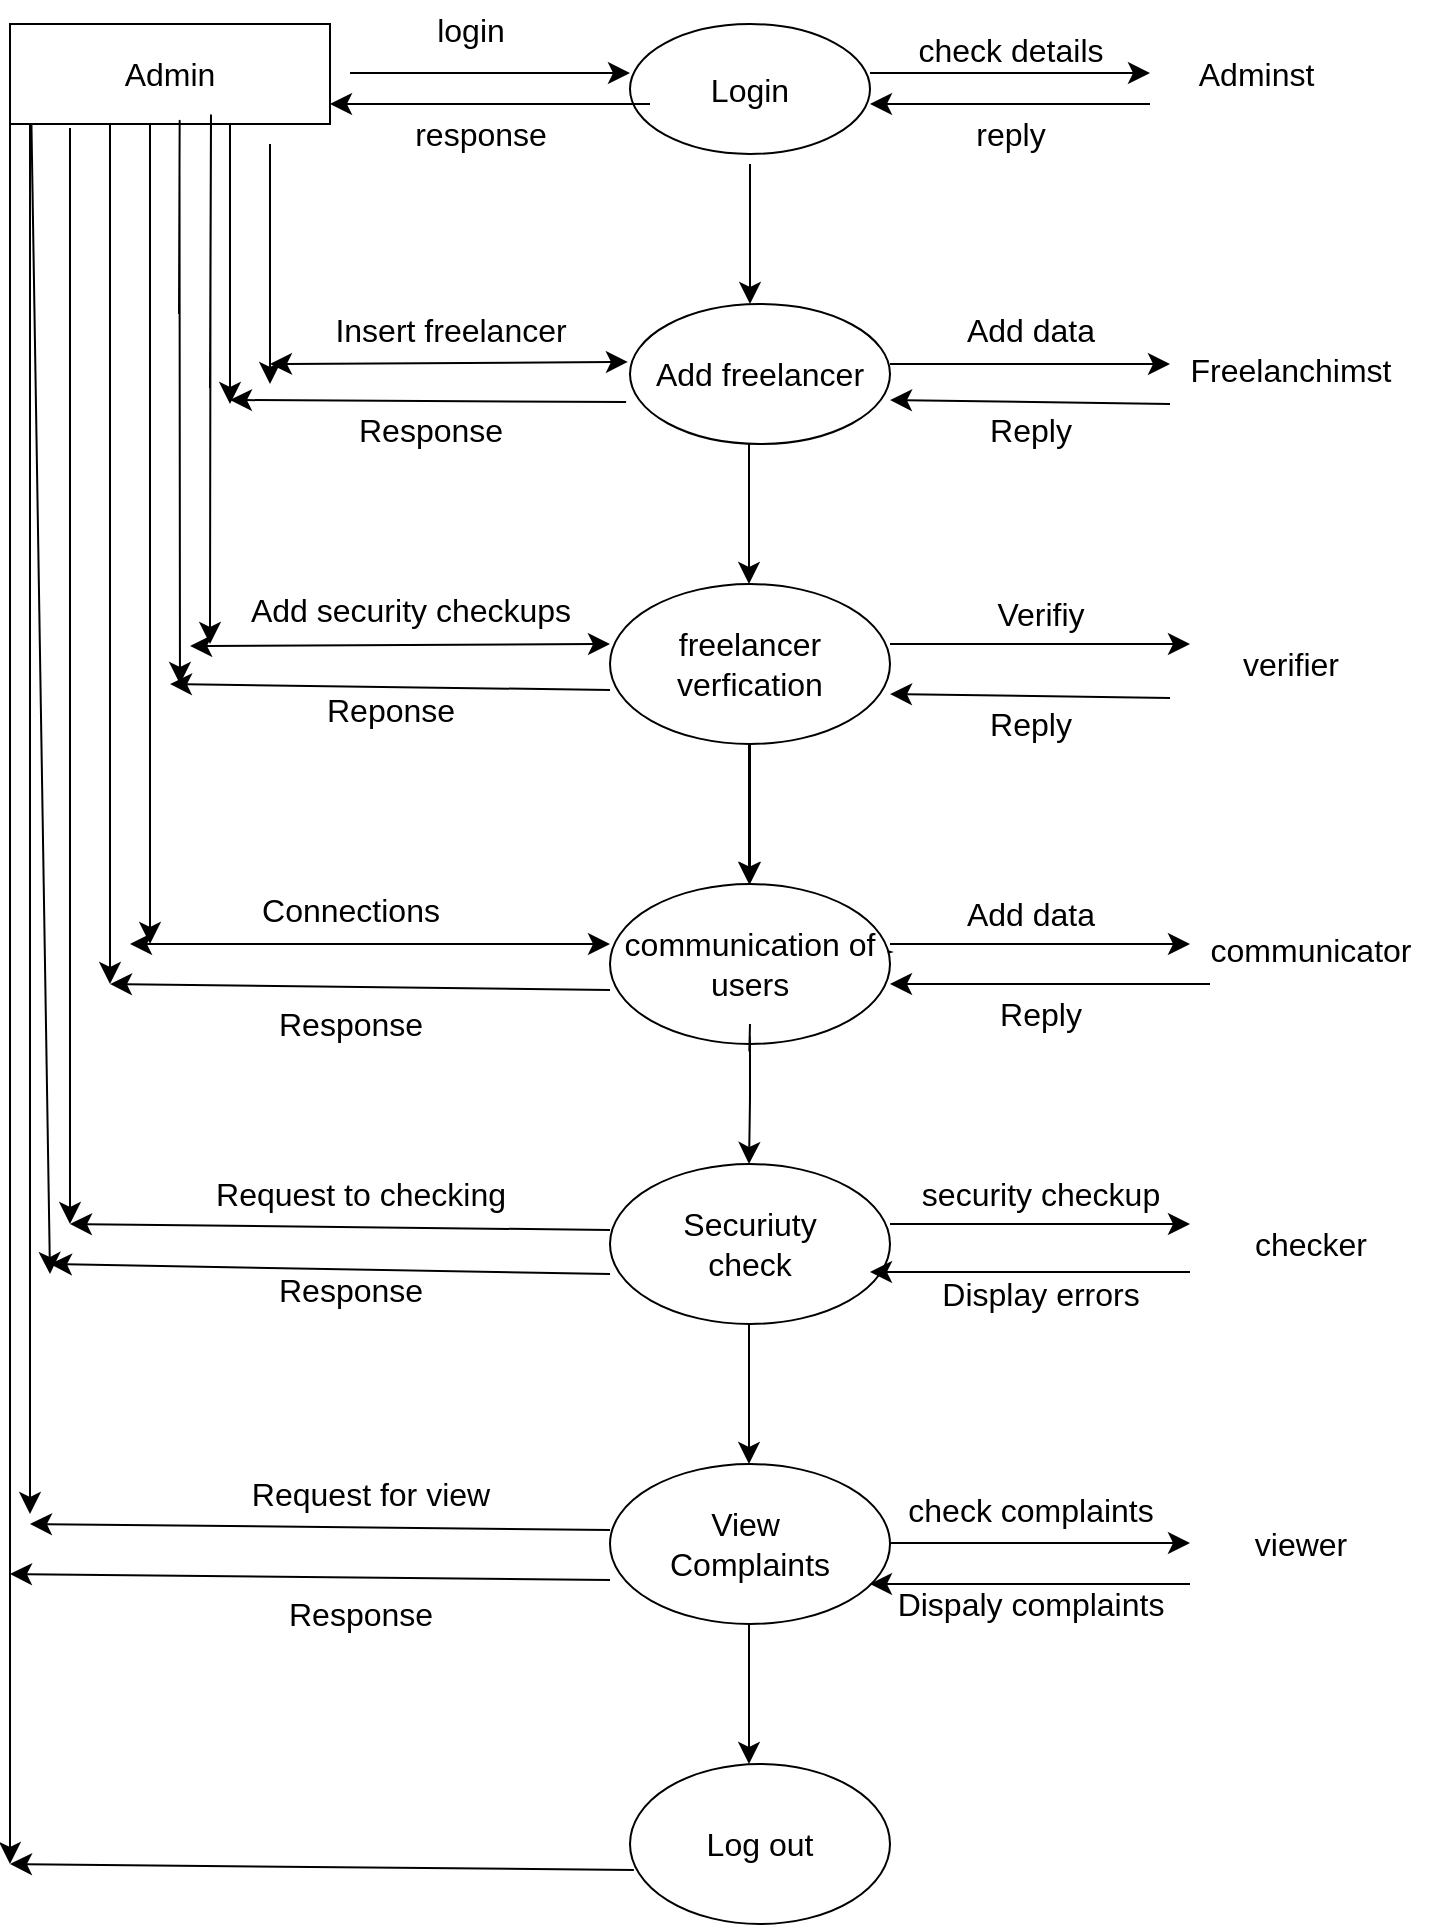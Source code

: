 <mxfile version="22.1.5" type="device">
  <diagram name="Page-1" id="g6RY1SQKtvx_lTJyxGdI">
    <mxGraphModel dx="1980" dy="1036" grid="1" gridSize="10" guides="1" tooltips="1" connect="1" arrows="1" fold="1" page="1" pageScale="1" pageWidth="850" pageHeight="1100" math="0" shadow="0">
      <root>
        <mxCell id="0" />
        <mxCell id="1" parent="0" />
        <mxCell id="g0BfHxpstpSAq_Kn8KCw-1" value="Admin" style="whiteSpace=wrap;html=1;fontSize=16;" vertex="1" parent="1">
          <mxGeometry x="10" y="50" width="160" height="50" as="geometry" />
        </mxCell>
        <mxCell id="g0BfHxpstpSAq_Kn8KCw-5" value="" style="edgeStyle=none;orthogonalLoop=1;jettySize=auto;html=1;rounded=0;fontSize=12;startSize=8;endSize=8;curved=1;" edge="1" parent="1">
          <mxGeometry width="140" relative="1" as="geometry">
            <mxPoint x="180" y="74.5" as="sourcePoint" />
            <mxPoint x="320" y="74.5" as="targetPoint" />
            <Array as="points" />
          </mxGeometry>
        </mxCell>
        <mxCell id="g0BfHxpstpSAq_Kn8KCw-6" value="Login" style="ellipse;whiteSpace=wrap;html=1;fontSize=16;" vertex="1" parent="1">
          <mxGeometry x="320" y="50" width="120" height="65" as="geometry" />
        </mxCell>
        <mxCell id="g0BfHxpstpSAq_Kn8KCw-8" value="" style="edgeStyle=none;orthogonalLoop=1;jettySize=auto;html=1;rounded=0;fontSize=12;startSize=8;endSize=8;curved=1;" edge="1" parent="1">
          <mxGeometry width="140" relative="1" as="geometry">
            <mxPoint x="440" y="74.5" as="sourcePoint" />
            <mxPoint x="580" y="74.5" as="targetPoint" />
            <Array as="points" />
          </mxGeometry>
        </mxCell>
        <mxCell id="g0BfHxpstpSAq_Kn8KCw-10" value="Adminst&amp;nbsp;" style="text;html=1;align=center;verticalAlign=middle;resizable=0;points=[];autosize=1;strokeColor=none;fillColor=none;fontSize=16;" vertex="1" parent="1">
          <mxGeometry x="590" y="60" width="90" height="30" as="geometry" />
        </mxCell>
        <mxCell id="g0BfHxpstpSAq_Kn8KCw-11" value="" style="edgeStyle=none;orthogonalLoop=1;jettySize=auto;html=1;rounded=0;fontSize=12;startSize=8;endSize=8;curved=1;" edge="1" parent="1">
          <mxGeometry width="140" relative="1" as="geometry">
            <mxPoint x="580" y="90" as="sourcePoint" />
            <mxPoint x="440" y="90" as="targetPoint" />
            <Array as="points" />
          </mxGeometry>
        </mxCell>
        <mxCell id="g0BfHxpstpSAq_Kn8KCw-12" value="" style="edgeStyle=none;orthogonalLoop=1;jettySize=auto;html=1;rounded=0;fontSize=12;startSize=8;endSize=8;curved=1;" edge="1" parent="1">
          <mxGeometry width="140" relative="1" as="geometry">
            <mxPoint x="330" y="90" as="sourcePoint" />
            <mxPoint x="170" y="90" as="targetPoint" />
            <Array as="points" />
          </mxGeometry>
        </mxCell>
        <mxCell id="g0BfHxpstpSAq_Kn8KCw-13" value="Add freelancer" style="ellipse;whiteSpace=wrap;html=1;fontSize=16;" vertex="1" parent="1">
          <mxGeometry x="320" y="190" width="130" height="70" as="geometry" />
        </mxCell>
        <mxCell id="g0BfHxpstpSAq_Kn8KCw-14" value="login" style="text;html=1;align=center;verticalAlign=middle;resizable=0;points=[];autosize=1;strokeColor=none;fillColor=none;fontSize=16;" vertex="1" parent="1">
          <mxGeometry x="210" y="38" width="60" height="30" as="geometry" />
        </mxCell>
        <mxCell id="g0BfHxpstpSAq_Kn8KCw-15" value="response" style="text;html=1;align=center;verticalAlign=middle;resizable=0;points=[];autosize=1;strokeColor=none;fillColor=none;fontSize=16;" vertex="1" parent="1">
          <mxGeometry x="200" y="90" width="90" height="30" as="geometry" />
        </mxCell>
        <mxCell id="g0BfHxpstpSAq_Kn8KCw-16" value="check details" style="text;html=1;align=center;verticalAlign=middle;resizable=0;points=[];autosize=1;strokeColor=none;fillColor=none;fontSize=16;" vertex="1" parent="1">
          <mxGeometry x="450" y="48" width="120" height="30" as="geometry" />
        </mxCell>
        <mxCell id="g0BfHxpstpSAq_Kn8KCw-17" value="reply" style="text;html=1;align=center;verticalAlign=middle;resizable=0;points=[];autosize=1;strokeColor=none;fillColor=none;fontSize=16;" vertex="1" parent="1">
          <mxGeometry x="480" y="90" width="60" height="30" as="geometry" />
        </mxCell>
        <mxCell id="g0BfHxpstpSAq_Kn8KCw-19" value="" style="edgeStyle=none;orthogonalLoop=1;jettySize=auto;html=1;rounded=0;fontSize=12;startSize=8;endSize=8;curved=1;" edge="1" parent="1">
          <mxGeometry width="140" relative="1" as="geometry">
            <mxPoint x="380" y="120" as="sourcePoint" />
            <mxPoint x="380" y="190" as="targetPoint" />
            <Array as="points">
              <mxPoint x="380" y="120" />
            </Array>
          </mxGeometry>
        </mxCell>
        <mxCell id="g0BfHxpstpSAq_Kn8KCw-21" value="" style="edgeStyle=none;orthogonalLoop=1;jettySize=auto;html=1;rounded=0;fontSize=12;startSize=8;endSize=8;curved=1;" edge="1" parent="1">
          <mxGeometry width="140" relative="1" as="geometry">
            <mxPoint x="379.5" y="260" as="sourcePoint" />
            <mxPoint x="379.5" y="330" as="targetPoint" />
            <Array as="points">
              <mxPoint x="379.5" y="260" />
            </Array>
          </mxGeometry>
        </mxCell>
        <mxCell id="g0BfHxpstpSAq_Kn8KCw-32" value="" style="edgeStyle=none;curved=1;rounded=0;orthogonalLoop=1;jettySize=auto;html=1;fontSize=12;startSize=8;endSize=8;" edge="1" parent="1" source="g0BfHxpstpSAq_Kn8KCw-22" target="g0BfHxpstpSAq_Kn8KCw-24">
          <mxGeometry relative="1" as="geometry" />
        </mxCell>
        <mxCell id="g0BfHxpstpSAq_Kn8KCw-22" value="freelancer&lt;br&gt;verfication" style="ellipse;whiteSpace=wrap;html=1;fontSize=16;" vertex="1" parent="1">
          <mxGeometry x="310" y="330" width="140" height="80" as="geometry" />
        </mxCell>
        <mxCell id="g0BfHxpstpSAq_Kn8KCw-23" value="" style="edgeStyle=none;orthogonalLoop=1;jettySize=auto;html=1;rounded=0;fontSize=12;startSize=8;endSize=8;curved=1;" edge="1" parent="1">
          <mxGeometry width="140" relative="1" as="geometry">
            <mxPoint x="379.5" y="410" as="sourcePoint" />
            <mxPoint x="379.5" y="480" as="targetPoint" />
            <Array as="points">
              <mxPoint x="379.5" y="410" />
            </Array>
          </mxGeometry>
        </mxCell>
        <mxCell id="g0BfHxpstpSAq_Kn8KCw-27" style="edgeStyle=none;curved=1;rounded=0;orthogonalLoop=1;jettySize=auto;html=1;exitX=1;exitY=0.5;exitDx=0;exitDy=0;fontSize=12;startSize=8;endSize=8;" edge="1" parent="1" source="g0BfHxpstpSAq_Kn8KCw-24">
          <mxGeometry relative="1" as="geometry">
            <mxPoint x="440" y="510" as="targetPoint" />
          </mxGeometry>
        </mxCell>
        <mxCell id="g0BfHxpstpSAq_Kn8KCw-24" value="communication of users" style="ellipse;whiteSpace=wrap;html=1;fontSize=16;" vertex="1" parent="1">
          <mxGeometry x="310" y="480" width="140" height="80" as="geometry" />
        </mxCell>
        <mxCell id="g0BfHxpstpSAq_Kn8KCw-29" value="" style="edgeStyle=none;orthogonalLoop=1;jettySize=auto;html=1;rounded=0;fontSize=12;startSize=8;endSize=8;curved=1;" edge="1" parent="1">
          <mxGeometry width="140" relative="1" as="geometry">
            <mxPoint x="380" y="550" as="sourcePoint" />
            <mxPoint x="379.5" y="620" as="targetPoint" />
            <Array as="points">
              <mxPoint x="379.5" y="570" />
              <mxPoint x="380" y="550" />
              <mxPoint x="380" y="580" />
              <mxPoint x="380" y="590" />
            </Array>
          </mxGeometry>
        </mxCell>
        <mxCell id="g0BfHxpstpSAq_Kn8KCw-30" value="Securiuty&lt;br&gt;check" style="ellipse;whiteSpace=wrap;html=1;fontSize=16;" vertex="1" parent="1">
          <mxGeometry x="310" y="620" width="140" height="80" as="geometry" />
        </mxCell>
        <mxCell id="g0BfHxpstpSAq_Kn8KCw-33" value="" style="edgeStyle=none;orthogonalLoop=1;jettySize=auto;html=1;rounded=0;fontSize=12;startSize=8;endSize=8;curved=1;" edge="1" parent="1">
          <mxGeometry width="140" relative="1" as="geometry">
            <mxPoint x="379.5" y="700" as="sourcePoint" />
            <mxPoint x="379.5" y="770" as="targetPoint" />
            <Array as="points">
              <mxPoint x="379.5" y="700" />
            </Array>
          </mxGeometry>
        </mxCell>
        <mxCell id="g0BfHxpstpSAq_Kn8KCw-34" value="View&amp;nbsp;&lt;br&gt;Complaints" style="ellipse;whiteSpace=wrap;html=1;fontSize=16;" vertex="1" parent="1">
          <mxGeometry x="310" y="770" width="140" height="80" as="geometry" />
        </mxCell>
        <mxCell id="g0BfHxpstpSAq_Kn8KCw-35" value="" style="edgeStyle=none;orthogonalLoop=1;jettySize=auto;html=1;rounded=0;fontSize=12;startSize=8;endSize=8;curved=1;" edge="1" parent="1">
          <mxGeometry width="140" relative="1" as="geometry">
            <mxPoint x="379.5" y="850" as="sourcePoint" />
            <mxPoint x="379.5" y="920" as="targetPoint" />
            <Array as="points">
              <mxPoint x="379.5" y="850" />
            </Array>
          </mxGeometry>
        </mxCell>
        <mxCell id="g0BfHxpstpSAq_Kn8KCw-36" value="Log out" style="ellipse;whiteSpace=wrap;html=1;fontSize=16;" vertex="1" parent="1">
          <mxGeometry x="320" y="920" width="130" height="80" as="geometry" />
        </mxCell>
        <mxCell id="g0BfHxpstpSAq_Kn8KCw-37" value="" style="edgeStyle=none;orthogonalLoop=1;jettySize=auto;html=1;rounded=0;fontSize=12;startSize=8;endSize=8;curved=1;" edge="1" parent="1">
          <mxGeometry width="140" relative="1" as="geometry">
            <mxPoint x="120" y="100" as="sourcePoint" />
            <mxPoint x="120" y="240" as="targetPoint" />
            <Array as="points">
              <mxPoint x="120" y="100" />
            </Array>
          </mxGeometry>
        </mxCell>
        <mxCell id="g0BfHxpstpSAq_Kn8KCw-38" value="" style="edgeStyle=none;orthogonalLoop=1;jettySize=auto;html=1;endArrow=classic;startArrow=classic;endSize=8;startSize=8;rounded=0;fontSize=12;curved=1;entryX=-0.008;entryY=0.414;entryDx=0;entryDy=0;entryPerimeter=0;" edge="1" parent="1" target="g0BfHxpstpSAq_Kn8KCw-13">
          <mxGeometry width="140" relative="1" as="geometry">
            <mxPoint x="140" y="220" as="sourcePoint" />
            <mxPoint x="310" y="220" as="targetPoint" />
            <Array as="points" />
          </mxGeometry>
        </mxCell>
        <mxCell id="g0BfHxpstpSAq_Kn8KCw-39" value="" style="edgeStyle=none;orthogonalLoop=1;jettySize=auto;html=1;rounded=0;fontSize=12;startSize=8;endSize=8;curved=1;" edge="1" parent="1">
          <mxGeometry width="140" relative="1" as="geometry">
            <mxPoint x="450" y="220" as="sourcePoint" />
            <mxPoint x="590" y="220" as="targetPoint" />
            <Array as="points" />
          </mxGeometry>
        </mxCell>
        <mxCell id="g0BfHxpstpSAq_Kn8KCw-40" value="Freelanchimst" style="text;html=1;align=center;verticalAlign=middle;resizable=0;points=[];autosize=1;strokeColor=none;fillColor=none;fontSize=16;" vertex="1" parent="1">
          <mxGeometry x="590" y="208" width="120" height="30" as="geometry" />
        </mxCell>
        <mxCell id="g0BfHxpstpSAq_Kn8KCw-41" value="" style="edgeStyle=none;orthogonalLoop=1;jettySize=auto;html=1;rounded=0;fontSize=12;startSize=8;endSize=8;curved=1;" edge="1" parent="1">
          <mxGeometry width="140" relative="1" as="geometry">
            <mxPoint x="590" y="240" as="sourcePoint" />
            <mxPoint x="450" y="238" as="targetPoint" />
            <Array as="points" />
          </mxGeometry>
        </mxCell>
        <mxCell id="g0BfHxpstpSAq_Kn8KCw-42" value="" style="edgeStyle=none;orthogonalLoop=1;jettySize=auto;html=1;rounded=0;fontSize=12;startSize=8;endSize=8;curved=1;exitX=-0.015;exitY=0.7;exitDx=0;exitDy=0;exitPerimeter=0;" edge="1" parent="1" source="g0BfHxpstpSAq_Kn8KCw-13">
          <mxGeometry width="140" relative="1" as="geometry">
            <mxPoint x="310" y="240" as="sourcePoint" />
            <mxPoint x="120" y="238" as="targetPoint" />
            <Array as="points" />
          </mxGeometry>
        </mxCell>
        <mxCell id="g0BfHxpstpSAq_Kn8KCw-43" value="" style="edgeStyle=none;orthogonalLoop=1;jettySize=auto;html=1;rounded=0;fontSize=12;startSize=8;endSize=8;curved=1;" edge="1" parent="1">
          <mxGeometry width="140" relative="1" as="geometry">
            <mxPoint x="140" y="110" as="sourcePoint" />
            <mxPoint x="140" y="230" as="targetPoint" />
            <Array as="points">
              <mxPoint x="140" y="110" />
            </Array>
          </mxGeometry>
        </mxCell>
        <mxCell id="g0BfHxpstpSAq_Kn8KCw-44" value="" style="edgeStyle=none;orthogonalLoop=1;jettySize=auto;html=1;rounded=0;fontSize=12;startSize=8;endSize=8;curved=1;exitX=1;exitY=0.375;exitDx=0;exitDy=0;exitPerimeter=0;" edge="1" parent="1" source="g0BfHxpstpSAq_Kn8KCw-22">
          <mxGeometry width="140" relative="1" as="geometry">
            <mxPoint x="460" y="360" as="sourcePoint" />
            <mxPoint x="600" y="360" as="targetPoint" />
            <Array as="points" />
          </mxGeometry>
        </mxCell>
        <mxCell id="g0BfHxpstpSAq_Kn8KCw-45" value="verifier" style="text;html=1;align=center;verticalAlign=middle;resizable=0;points=[];autosize=1;strokeColor=none;fillColor=none;fontSize=16;" vertex="1" parent="1">
          <mxGeometry x="615" y="355" width="70" height="30" as="geometry" />
        </mxCell>
        <mxCell id="g0BfHxpstpSAq_Kn8KCw-46" value="" style="edgeStyle=none;orthogonalLoop=1;jettySize=auto;html=1;rounded=0;fontSize=12;startSize=8;endSize=8;curved=1;" edge="1" parent="1">
          <mxGeometry width="140" relative="1" as="geometry">
            <mxPoint x="590" y="387" as="sourcePoint" />
            <mxPoint x="450" y="385" as="targetPoint" />
            <Array as="points" />
          </mxGeometry>
        </mxCell>
        <mxCell id="g0BfHxpstpSAq_Kn8KCw-47" value="" style="edgeStyle=none;orthogonalLoop=1;jettySize=auto;html=1;rounded=0;fontSize=12;startSize=8;endSize=8;curved=1;" edge="1" parent="1">
          <mxGeometry width="140" relative="1" as="geometry">
            <mxPoint x="310" y="383" as="sourcePoint" />
            <mxPoint x="90" y="380" as="targetPoint" />
            <Array as="points" />
          </mxGeometry>
        </mxCell>
        <mxCell id="g0BfHxpstpSAq_Kn8KCw-49" value="" style="edgeStyle=none;orthogonalLoop=1;jettySize=auto;html=1;rounded=0;fontSize=12;startSize=8;endSize=8;curved=1;" edge="1" parent="1">
          <mxGeometry width="140" relative="1" as="geometry">
            <mxPoint x="94.5" y="195" as="sourcePoint" />
            <mxPoint x="95" y="380" as="targetPoint" />
            <Array as="points">
              <mxPoint x="95" y="50" />
              <mxPoint x="94.5" y="195" />
            </Array>
          </mxGeometry>
        </mxCell>
        <mxCell id="g0BfHxpstpSAq_Kn8KCw-52" value="" style="edgeStyle=none;orthogonalLoop=1;jettySize=auto;html=1;rounded=0;fontSize=12;startSize=8;endSize=8;curved=1;" edge="1" parent="1">
          <mxGeometry width="140" relative="1" as="geometry">
            <mxPoint x="110" y="232" as="sourcePoint" />
            <mxPoint x="110" y="360" as="targetPoint" />
            <Array as="points">
              <mxPoint x="110.5" y="74" />
              <mxPoint x="110.5" y="124" />
              <mxPoint x="110" y="232" />
            </Array>
          </mxGeometry>
        </mxCell>
        <mxCell id="g0BfHxpstpSAq_Kn8KCw-57" value="" style="edgeStyle=none;orthogonalLoop=1;jettySize=auto;html=1;endArrow=classic;startArrow=classic;endSize=8;startSize=8;rounded=0;fontSize=12;curved=1;entryX=0.071;entryY=0.375;entryDx=0;entryDy=0;entryPerimeter=0;" edge="1" parent="1">
          <mxGeometry width="140" relative="1" as="geometry">
            <mxPoint x="100.06" y="361" as="sourcePoint" />
            <mxPoint x="310.0" y="360" as="targetPoint" />
            <Array as="points" />
          </mxGeometry>
        </mxCell>
        <mxCell id="g0BfHxpstpSAq_Kn8KCw-58" value="" style="edgeStyle=none;orthogonalLoop=1;jettySize=auto;html=1;endArrow=classic;startArrow=classic;endSize=8;startSize=8;rounded=0;fontSize=12;curved=1;entryX=0.071;entryY=0.375;entryDx=0;entryDy=0;entryPerimeter=0;" edge="1" parent="1">
          <mxGeometry width="140" relative="1" as="geometry">
            <mxPoint x="70" y="510" as="sourcePoint" />
            <mxPoint x="310.0" y="510" as="targetPoint" />
            <Array as="points" />
          </mxGeometry>
        </mxCell>
        <mxCell id="g0BfHxpstpSAq_Kn8KCw-61" value="" style="edgeStyle=none;orthogonalLoop=1;jettySize=auto;html=1;rounded=0;fontSize=12;startSize=8;endSize=8;curved=1;" edge="1" parent="1">
          <mxGeometry width="140" relative="1" as="geometry">
            <mxPoint x="80" y="100" as="sourcePoint" />
            <mxPoint x="80" y="510" as="targetPoint" />
            <Array as="points" />
          </mxGeometry>
        </mxCell>
        <mxCell id="g0BfHxpstpSAq_Kn8KCw-62" value="" style="edgeStyle=none;orthogonalLoop=1;jettySize=auto;html=1;rounded=0;fontSize=12;startSize=8;endSize=8;curved=1;" edge="1" parent="1">
          <mxGeometry width="140" relative="1" as="geometry">
            <mxPoint x="310" y="533" as="sourcePoint" />
            <mxPoint x="60" y="530" as="targetPoint" />
            <Array as="points" />
          </mxGeometry>
        </mxCell>
        <mxCell id="g0BfHxpstpSAq_Kn8KCw-63" value="" style="edgeStyle=none;orthogonalLoop=1;jettySize=auto;html=1;rounded=0;fontSize=12;startSize=8;endSize=8;curved=1;" edge="1" parent="1">
          <mxGeometry width="140" relative="1" as="geometry">
            <mxPoint x="60" y="100" as="sourcePoint" />
            <mxPoint x="60" y="530" as="targetPoint" />
            <Array as="points" />
          </mxGeometry>
        </mxCell>
        <mxCell id="g0BfHxpstpSAq_Kn8KCw-64" value="" style="edgeStyle=none;orthogonalLoop=1;jettySize=auto;html=1;rounded=0;fontSize=12;startSize=8;endSize=8;curved=1;exitX=1;exitY=0.375;exitDx=0;exitDy=0;exitPerimeter=0;" edge="1" parent="1">
          <mxGeometry width="140" relative="1" as="geometry">
            <mxPoint x="450" y="510" as="sourcePoint" />
            <mxPoint x="600" y="510" as="targetPoint" />
            <Array as="points" />
          </mxGeometry>
        </mxCell>
        <mxCell id="g0BfHxpstpSAq_Kn8KCw-65" value="communicator" style="text;html=1;align=center;verticalAlign=middle;resizable=0;points=[];autosize=1;strokeColor=none;fillColor=none;fontSize=16;" vertex="1" parent="1">
          <mxGeometry x="600" y="498" width="120" height="30" as="geometry" />
        </mxCell>
        <mxCell id="g0BfHxpstpSAq_Kn8KCw-66" value="" style="edgeStyle=none;orthogonalLoop=1;jettySize=auto;html=1;rounded=0;fontSize=12;startSize=8;endSize=8;curved=1;" edge="1" parent="1">
          <mxGeometry width="140" relative="1" as="geometry">
            <mxPoint x="600" y="674" as="sourcePoint" />
            <mxPoint x="440" y="674" as="targetPoint" />
            <Array as="points" />
          </mxGeometry>
        </mxCell>
        <mxCell id="g0BfHxpstpSAq_Kn8KCw-69" value="" style="edgeStyle=none;orthogonalLoop=1;jettySize=auto;html=1;rounded=0;fontSize=12;startSize=8;endSize=8;curved=1;exitX=1;exitY=0.375;exitDx=0;exitDy=0;exitPerimeter=0;" edge="1" parent="1">
          <mxGeometry width="140" relative="1" as="geometry">
            <mxPoint x="450" y="650" as="sourcePoint" />
            <mxPoint x="600" y="650" as="targetPoint" />
            <Array as="points" />
          </mxGeometry>
        </mxCell>
        <mxCell id="g0BfHxpstpSAq_Kn8KCw-70" value="" style="edgeStyle=none;orthogonalLoop=1;jettySize=auto;html=1;rounded=0;fontSize=12;startSize=8;endSize=8;curved=1;" edge="1" parent="1">
          <mxGeometry width="140" relative="1" as="geometry">
            <mxPoint x="610" y="530" as="sourcePoint" />
            <mxPoint x="450" y="530" as="targetPoint" />
            <Array as="points" />
          </mxGeometry>
        </mxCell>
        <mxCell id="g0BfHxpstpSAq_Kn8KCw-71" value="checker" style="text;html=1;align=center;verticalAlign=middle;resizable=0;points=[];autosize=1;strokeColor=none;fillColor=none;fontSize=16;" vertex="1" parent="1">
          <mxGeometry x="620" y="645" width="80" height="30" as="geometry" />
        </mxCell>
        <mxCell id="g0BfHxpstpSAq_Kn8KCw-72" value="" style="edgeStyle=none;orthogonalLoop=1;jettySize=auto;html=1;rounded=0;fontSize=12;startSize=8;endSize=8;curved=1;exitX=1;exitY=0.375;exitDx=0;exitDy=0;exitPerimeter=0;" edge="1" parent="1">
          <mxGeometry width="140" relative="1" as="geometry">
            <mxPoint x="450" y="809.5" as="sourcePoint" />
            <mxPoint x="600" y="809.5" as="targetPoint" />
            <Array as="points" />
          </mxGeometry>
        </mxCell>
        <mxCell id="g0BfHxpstpSAq_Kn8KCw-73" value="viewer" style="text;html=1;align=center;verticalAlign=middle;resizable=0;points=[];autosize=1;strokeColor=none;fillColor=none;fontSize=16;" vertex="1" parent="1">
          <mxGeometry x="620" y="795" width="70" height="30" as="geometry" />
        </mxCell>
        <mxCell id="g0BfHxpstpSAq_Kn8KCw-74" value="" style="edgeStyle=none;orthogonalLoop=1;jettySize=auto;html=1;rounded=0;fontSize=12;startSize=8;endSize=8;curved=1;" edge="1" parent="1">
          <mxGeometry width="140" relative="1" as="geometry">
            <mxPoint x="600" y="830" as="sourcePoint" />
            <mxPoint x="440" y="830" as="targetPoint" />
            <Array as="points" />
          </mxGeometry>
        </mxCell>
        <mxCell id="g0BfHxpstpSAq_Kn8KCw-75" value="" style="edgeStyle=none;orthogonalLoop=1;jettySize=auto;html=1;rounded=0;fontSize=12;startSize=8;endSize=8;curved=1;" edge="1" parent="1">
          <mxGeometry width="140" relative="1" as="geometry">
            <mxPoint x="310" y="653" as="sourcePoint" />
            <mxPoint x="40" y="650" as="targetPoint" />
            <Array as="points" />
          </mxGeometry>
        </mxCell>
        <mxCell id="g0BfHxpstpSAq_Kn8KCw-76" value="" style="edgeStyle=none;orthogonalLoop=1;jettySize=auto;html=1;rounded=0;fontSize=12;startSize=8;endSize=8;curved=1;" edge="1" parent="1">
          <mxGeometry width="140" relative="1" as="geometry">
            <mxPoint x="310" y="675" as="sourcePoint" />
            <mxPoint x="30" y="670" as="targetPoint" />
            <Array as="points" />
          </mxGeometry>
        </mxCell>
        <mxCell id="g0BfHxpstpSAq_Kn8KCw-77" value="" style="edgeStyle=none;orthogonalLoop=1;jettySize=auto;html=1;rounded=0;fontSize=12;startSize=8;endSize=8;curved=1;exitX=0.2;exitY=1.04;exitDx=0;exitDy=0;exitPerimeter=0;" edge="1" parent="1">
          <mxGeometry width="140" relative="1" as="geometry">
            <mxPoint x="40" y="102" as="sourcePoint" />
            <mxPoint x="40" y="650" as="targetPoint" />
            <Array as="points" />
          </mxGeometry>
        </mxCell>
        <mxCell id="g0BfHxpstpSAq_Kn8KCw-79" value="" style="edgeStyle=none;orthogonalLoop=1;jettySize=auto;html=1;rounded=0;fontSize=12;startSize=8;endSize=8;curved=1;exitX=0.067;exitY=1;exitDx=0;exitDy=0;exitPerimeter=0;" edge="1" parent="1" source="g0BfHxpstpSAq_Kn8KCw-1">
          <mxGeometry width="140" relative="1" as="geometry">
            <mxPoint x="30" y="127" as="sourcePoint" />
            <mxPoint x="30" y="675" as="targetPoint" />
            <Array as="points" />
          </mxGeometry>
        </mxCell>
        <mxCell id="g0BfHxpstpSAq_Kn8KCw-80" value="" style="edgeStyle=none;orthogonalLoop=1;jettySize=auto;html=1;rounded=0;fontSize=12;startSize=8;endSize=8;curved=1;" edge="1" parent="1">
          <mxGeometry width="140" relative="1" as="geometry">
            <mxPoint x="310" y="828" as="sourcePoint" />
            <mxPoint x="10" y="825" as="targetPoint" />
            <Array as="points" />
          </mxGeometry>
        </mxCell>
        <mxCell id="g0BfHxpstpSAq_Kn8KCw-81" value="" style="edgeStyle=none;orthogonalLoop=1;jettySize=auto;html=1;rounded=0;fontSize=12;startSize=8;endSize=8;curved=1;exitX=0;exitY=1;exitDx=0;exitDy=0;" edge="1" parent="1" source="g0BfHxpstpSAq_Kn8KCw-1">
          <mxGeometry width="140" relative="1" as="geometry">
            <mxPoint x="10" y="115" as="sourcePoint" />
            <mxPoint x="10" y="970" as="targetPoint" />
            <Array as="points" />
          </mxGeometry>
        </mxCell>
        <mxCell id="g0BfHxpstpSAq_Kn8KCw-87" value="" style="edgeStyle=none;orthogonalLoop=1;jettySize=auto;html=1;rounded=0;fontSize=12;startSize=8;endSize=8;curved=1;" edge="1" parent="1">
          <mxGeometry width="140" relative="1" as="geometry">
            <mxPoint x="20" y="100" as="sourcePoint" />
            <mxPoint x="20" y="795" as="targetPoint" />
            <Array as="points" />
          </mxGeometry>
        </mxCell>
        <mxCell id="g0BfHxpstpSAq_Kn8KCw-88" value="" style="edgeStyle=none;orthogonalLoop=1;jettySize=auto;html=1;rounded=0;fontSize=12;startSize=8;endSize=8;curved=1;" edge="1" parent="1">
          <mxGeometry width="140" relative="1" as="geometry">
            <mxPoint x="310" y="803" as="sourcePoint" />
            <mxPoint x="20" y="800" as="targetPoint" />
            <Array as="points" />
          </mxGeometry>
        </mxCell>
        <mxCell id="g0BfHxpstpSAq_Kn8KCw-89" value="" style="edgeStyle=none;orthogonalLoop=1;jettySize=auto;html=1;rounded=0;fontSize=12;startSize=8;endSize=8;curved=1;exitX=0.015;exitY=0.663;exitDx=0;exitDy=0;exitPerimeter=0;" edge="1" parent="1" source="g0BfHxpstpSAq_Kn8KCw-36">
          <mxGeometry width="140" relative="1" as="geometry">
            <mxPoint x="310" y="973" as="sourcePoint" />
            <mxPoint x="10" y="970" as="targetPoint" />
            <Array as="points" />
          </mxGeometry>
        </mxCell>
        <mxCell id="g0BfHxpstpSAq_Kn8KCw-90" value="Dispaly complaints" style="text;html=1;align=center;verticalAlign=middle;resizable=0;points=[];autosize=1;strokeColor=none;fillColor=none;fontSize=16;" vertex="1" parent="1">
          <mxGeometry x="440" y="825" width="160" height="30" as="geometry" />
        </mxCell>
        <mxCell id="g0BfHxpstpSAq_Kn8KCw-91" value="check complaints" style="text;html=1;align=center;verticalAlign=middle;resizable=0;points=[];autosize=1;strokeColor=none;fillColor=none;fontSize=16;" vertex="1" parent="1">
          <mxGeometry x="445" y="778" width="150" height="30" as="geometry" />
        </mxCell>
        <mxCell id="g0BfHxpstpSAq_Kn8KCw-92" value="security checkup" style="text;html=1;align=center;verticalAlign=middle;resizable=0;points=[];autosize=1;strokeColor=none;fillColor=none;fontSize=16;" vertex="1" parent="1">
          <mxGeometry x="455" y="620" width="140" height="30" as="geometry" />
        </mxCell>
        <mxCell id="g0BfHxpstpSAq_Kn8KCw-93" value="Display errors" style="text;html=1;align=center;verticalAlign=middle;resizable=0;points=[];autosize=1;strokeColor=none;fillColor=none;fontSize=16;" vertex="1" parent="1">
          <mxGeometry x="465" y="670" width="120" height="30" as="geometry" />
        </mxCell>
        <mxCell id="g0BfHxpstpSAq_Kn8KCw-94" value="Add data" style="text;html=1;align=center;verticalAlign=middle;resizable=0;points=[];autosize=1;strokeColor=none;fillColor=none;fontSize=16;" vertex="1" parent="1">
          <mxGeometry x="475" y="480" width="90" height="30" as="geometry" />
        </mxCell>
        <mxCell id="g0BfHxpstpSAq_Kn8KCw-95" value="Reply" style="text;html=1;align=center;verticalAlign=middle;resizable=0;points=[];autosize=1;strokeColor=none;fillColor=none;fontSize=16;" vertex="1" parent="1">
          <mxGeometry x="495" y="530" width="60" height="30" as="geometry" />
        </mxCell>
        <mxCell id="g0BfHxpstpSAq_Kn8KCw-96" value="Verifiy" style="text;html=1;align=center;verticalAlign=middle;resizable=0;points=[];autosize=1;strokeColor=none;fillColor=none;fontSize=16;" vertex="1" parent="1">
          <mxGeometry x="490" y="330" width="70" height="30" as="geometry" />
        </mxCell>
        <mxCell id="g0BfHxpstpSAq_Kn8KCw-97" value="Reply" style="text;html=1;align=center;verticalAlign=middle;resizable=0;points=[];autosize=1;strokeColor=none;fillColor=none;fontSize=16;" vertex="1" parent="1">
          <mxGeometry x="490" y="385" width="60" height="30" as="geometry" />
        </mxCell>
        <mxCell id="g0BfHxpstpSAq_Kn8KCw-98" value="Add data" style="text;html=1;align=center;verticalAlign=middle;resizable=0;points=[];autosize=1;strokeColor=none;fillColor=none;fontSize=16;" vertex="1" parent="1">
          <mxGeometry x="475" y="188" width="90" height="30" as="geometry" />
        </mxCell>
        <mxCell id="g0BfHxpstpSAq_Kn8KCw-99" value="Reply" style="text;html=1;align=center;verticalAlign=middle;resizable=0;points=[];autosize=1;strokeColor=none;fillColor=none;fontSize=16;" vertex="1" parent="1">
          <mxGeometry x="490" y="238" width="60" height="30" as="geometry" />
        </mxCell>
        <mxCell id="g0BfHxpstpSAq_Kn8KCw-100" value="Insert freelancer" style="text;html=1;align=center;verticalAlign=middle;resizable=0;points=[];autosize=1;strokeColor=none;fillColor=none;fontSize=16;" vertex="1" parent="1">
          <mxGeometry x="160" y="188" width="140" height="30" as="geometry" />
        </mxCell>
        <mxCell id="g0BfHxpstpSAq_Kn8KCw-103" value="Response" style="text;html=1;align=center;verticalAlign=middle;resizable=0;points=[];autosize=1;strokeColor=none;fillColor=none;fontSize=16;" vertex="1" parent="1">
          <mxGeometry x="170" y="238" width="100" height="30" as="geometry" />
        </mxCell>
        <mxCell id="g0BfHxpstpSAq_Kn8KCw-104" value="Add security checkups" style="text;html=1;align=center;verticalAlign=middle;resizable=0;points=[];autosize=1;strokeColor=none;fillColor=none;fontSize=16;" vertex="1" parent="1">
          <mxGeometry x="120" y="328" width="180" height="30" as="geometry" />
        </mxCell>
        <mxCell id="g0BfHxpstpSAq_Kn8KCw-105" value="Reponse" style="text;html=1;align=center;verticalAlign=middle;resizable=0;points=[];autosize=1;strokeColor=none;fillColor=none;fontSize=16;" vertex="1" parent="1">
          <mxGeometry x="155" y="378" width="90" height="30" as="geometry" />
        </mxCell>
        <mxCell id="g0BfHxpstpSAq_Kn8KCw-106" value="Connections" style="text;html=1;align=center;verticalAlign=middle;resizable=0;points=[];autosize=1;strokeColor=none;fillColor=none;fontSize=16;" vertex="1" parent="1">
          <mxGeometry x="125" y="478" width="110" height="30" as="geometry" />
        </mxCell>
        <mxCell id="g0BfHxpstpSAq_Kn8KCw-107" value="Response" style="text;html=1;align=center;verticalAlign=middle;resizable=0;points=[];autosize=1;strokeColor=none;fillColor=none;fontSize=16;" vertex="1" parent="1">
          <mxGeometry x="130" y="535" width="100" height="30" as="geometry" />
        </mxCell>
        <mxCell id="g0BfHxpstpSAq_Kn8KCw-108" value="Request to checking" style="text;html=1;align=center;verticalAlign=middle;resizable=0;points=[];autosize=1;strokeColor=none;fillColor=none;fontSize=16;" vertex="1" parent="1">
          <mxGeometry x="100" y="620" width="170" height="30" as="geometry" />
        </mxCell>
        <mxCell id="g0BfHxpstpSAq_Kn8KCw-110" value="Response" style="text;html=1;align=center;verticalAlign=middle;resizable=0;points=[];autosize=1;strokeColor=none;fillColor=none;fontSize=16;" vertex="1" parent="1">
          <mxGeometry x="130" y="668" width="100" height="30" as="geometry" />
        </mxCell>
        <mxCell id="g0BfHxpstpSAq_Kn8KCw-111" value="Request for view" style="text;html=1;align=center;verticalAlign=middle;resizable=0;points=[];autosize=1;strokeColor=none;fillColor=none;fontSize=16;" vertex="1" parent="1">
          <mxGeometry x="120" y="770" width="140" height="30" as="geometry" />
        </mxCell>
        <mxCell id="g0BfHxpstpSAq_Kn8KCw-112" value="Response" style="text;html=1;align=center;verticalAlign=middle;resizable=0;points=[];autosize=1;strokeColor=none;fillColor=none;fontSize=16;" vertex="1" parent="1">
          <mxGeometry x="135" y="830" width="100" height="30" as="geometry" />
        </mxCell>
      </root>
    </mxGraphModel>
  </diagram>
</mxfile>
